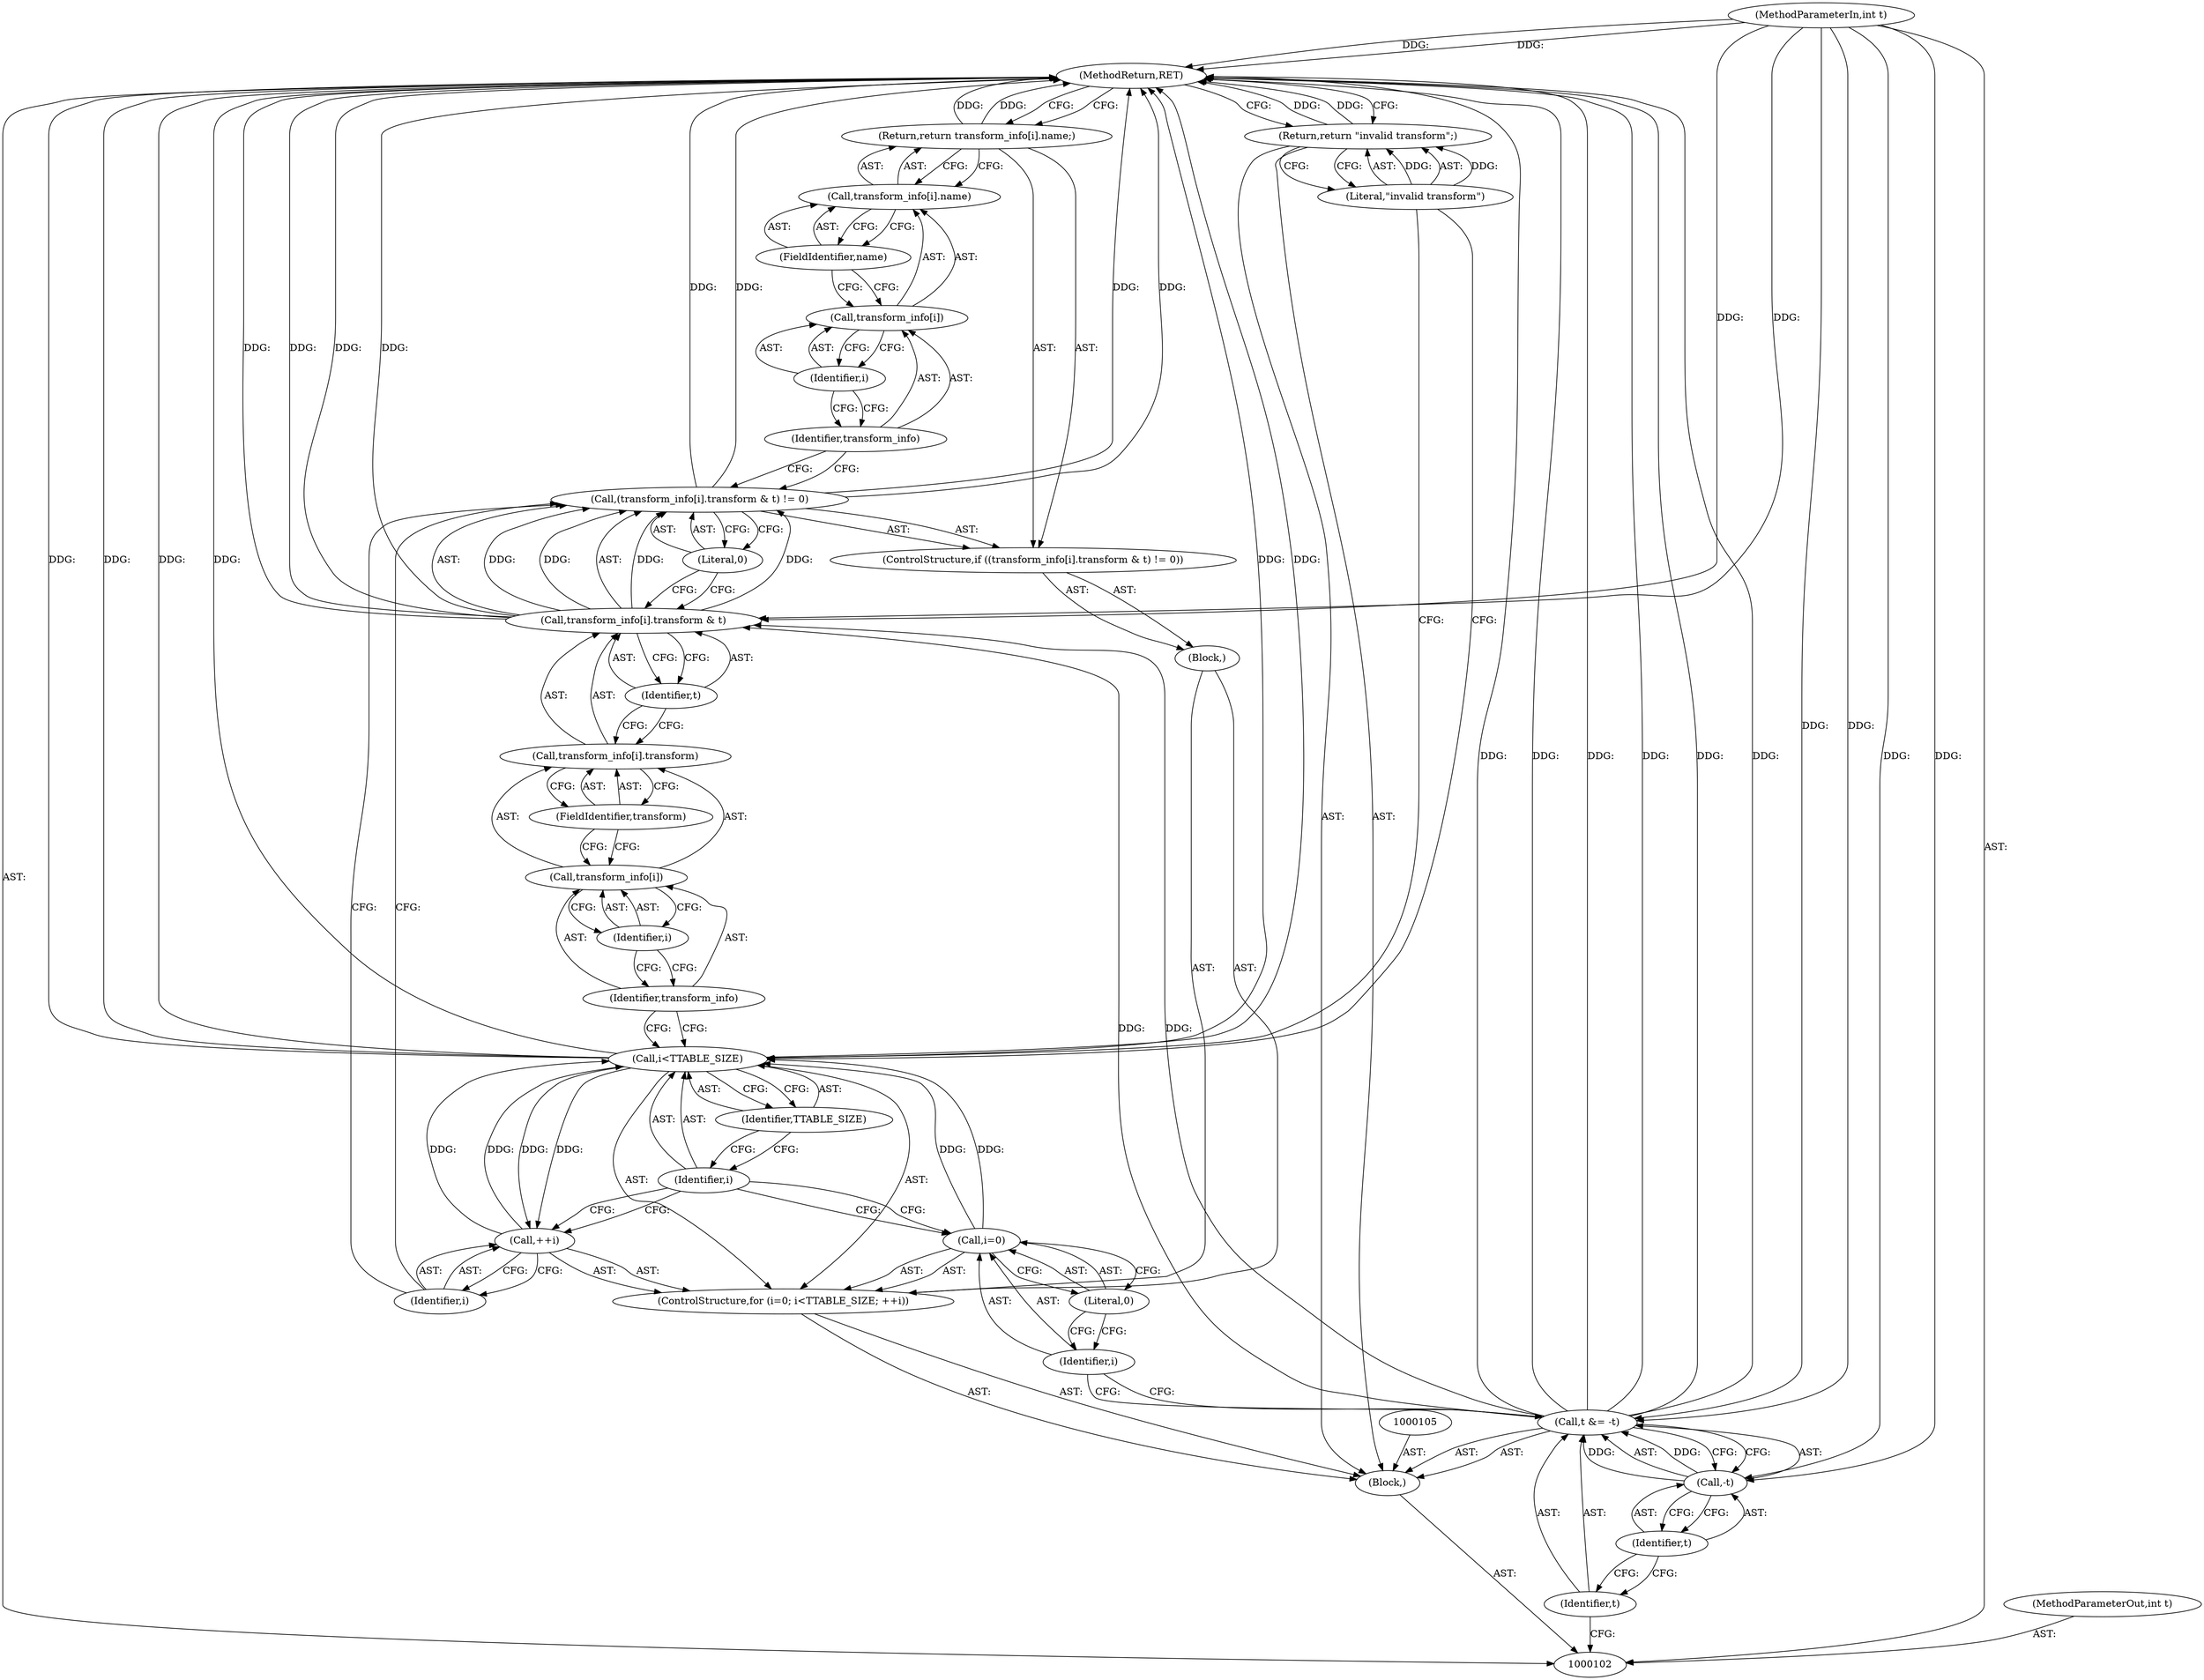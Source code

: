 digraph "1_Android_9d4853418ab2f754c2b63e091c29c5529b8b86ca_24" {
"1000138" [label="(MethodReturn,RET)"];
"1000103" [label="(MethodParameterIn,int t)"];
"1000188" [label="(MethodParameterOut,int t)"];
"1000113" [label="(Literal,0)"];
"1000114" [label="(Call,i<TTABLE_SIZE)"];
"1000115" [label="(Identifier,i)"];
"1000116" [label="(Identifier,TTABLE_SIZE)"];
"1000117" [label="(Call,++i)"];
"1000110" [label="(ControlStructure,for (i=0; i<TTABLE_SIZE; ++i))"];
"1000118" [label="(Identifier,i)"];
"1000111" [label="(Call,i=0)"];
"1000112" [label="(Identifier,i)"];
"1000119" [label="(Block,)"];
"1000121" [label="(Call,(transform_info[i].transform & t) != 0)"];
"1000122" [label="(Call,transform_info[i].transform & t)"];
"1000123" [label="(Call,transform_info[i].transform)"];
"1000124" [label="(Call,transform_info[i])"];
"1000125" [label="(Identifier,transform_info)"];
"1000126" [label="(Identifier,i)"];
"1000127" [label="(FieldIdentifier,transform)"];
"1000128" [label="(Identifier,t)"];
"1000129" [label="(Literal,0)"];
"1000120" [label="(ControlStructure,if ((transform_info[i].transform & t) != 0))"];
"1000130" [label="(Return,return transform_info[i].name;)"];
"1000131" [label="(Call,transform_info[i].name)"];
"1000132" [label="(Call,transform_info[i])"];
"1000133" [label="(Identifier,transform_info)"];
"1000134" [label="(Identifier,i)"];
"1000135" [label="(FieldIdentifier,name)"];
"1000136" [label="(Return,return \"invalid transform\";)"];
"1000137" [label="(Literal,\"invalid transform\")"];
"1000104" [label="(Block,)"];
"1000109" [label="(Identifier,t)"];
"1000106" [label="(Call,t &= -t)"];
"1000107" [label="(Identifier,t)"];
"1000108" [label="(Call,-t)"];
"1000138" -> "1000102"  [label="AST: "];
"1000138" -> "1000130"  [label="CFG: "];
"1000138" -> "1000136"  [label="CFG: "];
"1000136" -> "1000138"  [label="DDG: "];
"1000106" -> "1000138"  [label="DDG: "];
"1000106" -> "1000138"  [label="DDG: "];
"1000106" -> "1000138"  [label="DDG: "];
"1000114" -> "1000138"  [label="DDG: "];
"1000114" -> "1000138"  [label="DDG: "];
"1000114" -> "1000138"  [label="DDG: "];
"1000122" -> "1000138"  [label="DDG: "];
"1000122" -> "1000138"  [label="DDG: "];
"1000103" -> "1000138"  [label="DDG: "];
"1000121" -> "1000138"  [label="DDG: "];
"1000121" -> "1000138"  [label="DDG: "];
"1000130" -> "1000138"  [label="DDG: "];
"1000103" -> "1000102"  [label="AST: "];
"1000103" -> "1000138"  [label="DDG: "];
"1000103" -> "1000106"  [label="DDG: "];
"1000103" -> "1000108"  [label="DDG: "];
"1000103" -> "1000122"  [label="DDG: "];
"1000188" -> "1000102"  [label="AST: "];
"1000113" -> "1000111"  [label="AST: "];
"1000113" -> "1000112"  [label="CFG: "];
"1000111" -> "1000113"  [label="CFG: "];
"1000114" -> "1000110"  [label="AST: "];
"1000114" -> "1000116"  [label="CFG: "];
"1000115" -> "1000114"  [label="AST: "];
"1000116" -> "1000114"  [label="AST: "];
"1000125" -> "1000114"  [label="CFG: "];
"1000137" -> "1000114"  [label="CFG: "];
"1000114" -> "1000138"  [label="DDG: "];
"1000114" -> "1000138"  [label="DDG: "];
"1000114" -> "1000138"  [label="DDG: "];
"1000117" -> "1000114"  [label="DDG: "];
"1000111" -> "1000114"  [label="DDG: "];
"1000114" -> "1000117"  [label="DDG: "];
"1000115" -> "1000114"  [label="AST: "];
"1000115" -> "1000111"  [label="CFG: "];
"1000115" -> "1000117"  [label="CFG: "];
"1000116" -> "1000115"  [label="CFG: "];
"1000116" -> "1000114"  [label="AST: "];
"1000116" -> "1000115"  [label="CFG: "];
"1000114" -> "1000116"  [label="CFG: "];
"1000117" -> "1000110"  [label="AST: "];
"1000117" -> "1000118"  [label="CFG: "];
"1000118" -> "1000117"  [label="AST: "];
"1000115" -> "1000117"  [label="CFG: "];
"1000117" -> "1000114"  [label="DDG: "];
"1000114" -> "1000117"  [label="DDG: "];
"1000110" -> "1000104"  [label="AST: "];
"1000111" -> "1000110"  [label="AST: "];
"1000114" -> "1000110"  [label="AST: "];
"1000117" -> "1000110"  [label="AST: "];
"1000119" -> "1000110"  [label="AST: "];
"1000118" -> "1000117"  [label="AST: "];
"1000118" -> "1000121"  [label="CFG: "];
"1000117" -> "1000118"  [label="CFG: "];
"1000111" -> "1000110"  [label="AST: "];
"1000111" -> "1000113"  [label="CFG: "];
"1000112" -> "1000111"  [label="AST: "];
"1000113" -> "1000111"  [label="AST: "];
"1000115" -> "1000111"  [label="CFG: "];
"1000111" -> "1000114"  [label="DDG: "];
"1000112" -> "1000111"  [label="AST: "];
"1000112" -> "1000106"  [label="CFG: "];
"1000113" -> "1000112"  [label="CFG: "];
"1000119" -> "1000110"  [label="AST: "];
"1000120" -> "1000119"  [label="AST: "];
"1000121" -> "1000120"  [label="AST: "];
"1000121" -> "1000129"  [label="CFG: "];
"1000122" -> "1000121"  [label="AST: "];
"1000129" -> "1000121"  [label="AST: "];
"1000133" -> "1000121"  [label="CFG: "];
"1000118" -> "1000121"  [label="CFG: "];
"1000121" -> "1000138"  [label="DDG: "];
"1000121" -> "1000138"  [label="DDG: "];
"1000122" -> "1000121"  [label="DDG: "];
"1000122" -> "1000121"  [label="DDG: "];
"1000122" -> "1000121"  [label="AST: "];
"1000122" -> "1000128"  [label="CFG: "];
"1000123" -> "1000122"  [label="AST: "];
"1000128" -> "1000122"  [label="AST: "];
"1000129" -> "1000122"  [label="CFG: "];
"1000122" -> "1000138"  [label="DDG: "];
"1000122" -> "1000138"  [label="DDG: "];
"1000122" -> "1000121"  [label="DDG: "];
"1000122" -> "1000121"  [label="DDG: "];
"1000106" -> "1000122"  [label="DDG: "];
"1000103" -> "1000122"  [label="DDG: "];
"1000123" -> "1000122"  [label="AST: "];
"1000123" -> "1000127"  [label="CFG: "];
"1000124" -> "1000123"  [label="AST: "];
"1000127" -> "1000123"  [label="AST: "];
"1000128" -> "1000123"  [label="CFG: "];
"1000124" -> "1000123"  [label="AST: "];
"1000124" -> "1000126"  [label="CFG: "];
"1000125" -> "1000124"  [label="AST: "];
"1000126" -> "1000124"  [label="AST: "];
"1000127" -> "1000124"  [label="CFG: "];
"1000125" -> "1000124"  [label="AST: "];
"1000125" -> "1000114"  [label="CFG: "];
"1000126" -> "1000125"  [label="CFG: "];
"1000126" -> "1000124"  [label="AST: "];
"1000126" -> "1000125"  [label="CFG: "];
"1000124" -> "1000126"  [label="CFG: "];
"1000127" -> "1000123"  [label="AST: "];
"1000127" -> "1000124"  [label="CFG: "];
"1000123" -> "1000127"  [label="CFG: "];
"1000128" -> "1000122"  [label="AST: "];
"1000128" -> "1000123"  [label="CFG: "];
"1000122" -> "1000128"  [label="CFG: "];
"1000129" -> "1000121"  [label="AST: "];
"1000129" -> "1000122"  [label="CFG: "];
"1000121" -> "1000129"  [label="CFG: "];
"1000120" -> "1000119"  [label="AST: "];
"1000121" -> "1000120"  [label="AST: "];
"1000130" -> "1000120"  [label="AST: "];
"1000130" -> "1000120"  [label="AST: "];
"1000130" -> "1000131"  [label="CFG: "];
"1000131" -> "1000130"  [label="AST: "];
"1000138" -> "1000130"  [label="CFG: "];
"1000130" -> "1000138"  [label="DDG: "];
"1000131" -> "1000130"  [label="AST: "];
"1000131" -> "1000135"  [label="CFG: "];
"1000132" -> "1000131"  [label="AST: "];
"1000135" -> "1000131"  [label="AST: "];
"1000130" -> "1000131"  [label="CFG: "];
"1000132" -> "1000131"  [label="AST: "];
"1000132" -> "1000134"  [label="CFG: "];
"1000133" -> "1000132"  [label="AST: "];
"1000134" -> "1000132"  [label="AST: "];
"1000135" -> "1000132"  [label="CFG: "];
"1000133" -> "1000132"  [label="AST: "];
"1000133" -> "1000121"  [label="CFG: "];
"1000134" -> "1000133"  [label="CFG: "];
"1000134" -> "1000132"  [label="AST: "];
"1000134" -> "1000133"  [label="CFG: "];
"1000132" -> "1000134"  [label="CFG: "];
"1000135" -> "1000131"  [label="AST: "];
"1000135" -> "1000132"  [label="CFG: "];
"1000131" -> "1000135"  [label="CFG: "];
"1000136" -> "1000104"  [label="AST: "];
"1000136" -> "1000137"  [label="CFG: "];
"1000137" -> "1000136"  [label="AST: "];
"1000138" -> "1000136"  [label="CFG: "];
"1000136" -> "1000138"  [label="DDG: "];
"1000137" -> "1000136"  [label="DDG: "];
"1000137" -> "1000136"  [label="AST: "];
"1000137" -> "1000114"  [label="CFG: "];
"1000136" -> "1000137"  [label="CFG: "];
"1000137" -> "1000136"  [label="DDG: "];
"1000104" -> "1000102"  [label="AST: "];
"1000105" -> "1000104"  [label="AST: "];
"1000106" -> "1000104"  [label="AST: "];
"1000110" -> "1000104"  [label="AST: "];
"1000136" -> "1000104"  [label="AST: "];
"1000109" -> "1000108"  [label="AST: "];
"1000109" -> "1000107"  [label="CFG: "];
"1000108" -> "1000109"  [label="CFG: "];
"1000106" -> "1000104"  [label="AST: "];
"1000106" -> "1000108"  [label="CFG: "];
"1000107" -> "1000106"  [label="AST: "];
"1000108" -> "1000106"  [label="AST: "];
"1000112" -> "1000106"  [label="CFG: "];
"1000106" -> "1000138"  [label="DDG: "];
"1000106" -> "1000138"  [label="DDG: "];
"1000106" -> "1000138"  [label="DDG: "];
"1000108" -> "1000106"  [label="DDG: "];
"1000103" -> "1000106"  [label="DDG: "];
"1000106" -> "1000122"  [label="DDG: "];
"1000107" -> "1000106"  [label="AST: "];
"1000107" -> "1000102"  [label="CFG: "];
"1000109" -> "1000107"  [label="CFG: "];
"1000108" -> "1000106"  [label="AST: "];
"1000108" -> "1000109"  [label="CFG: "];
"1000109" -> "1000108"  [label="AST: "];
"1000106" -> "1000108"  [label="CFG: "];
"1000108" -> "1000106"  [label="DDG: "];
"1000103" -> "1000108"  [label="DDG: "];
}
